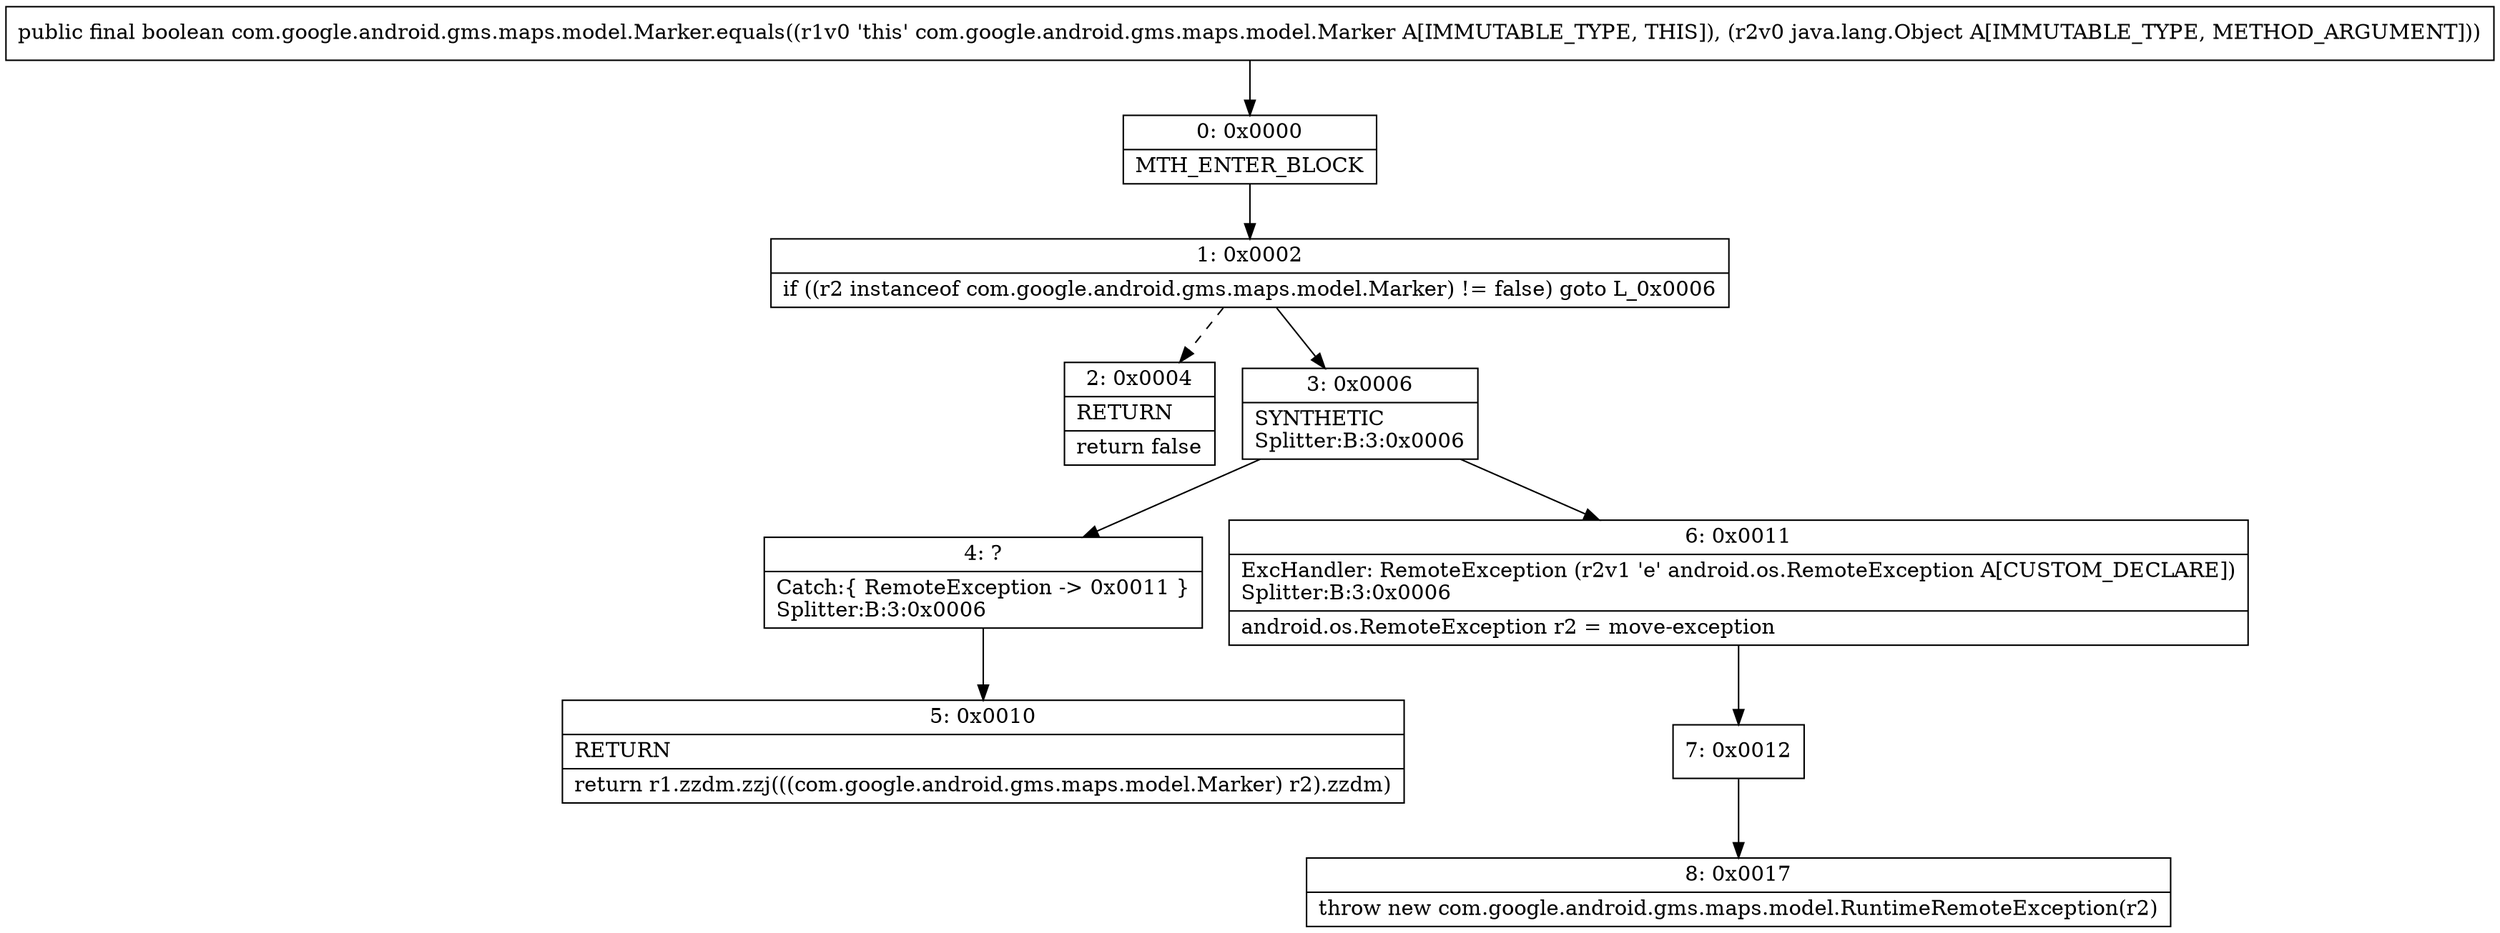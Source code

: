 digraph "CFG forcom.google.android.gms.maps.model.Marker.equals(Ljava\/lang\/Object;)Z" {
Node_0 [shape=record,label="{0\:\ 0x0000|MTH_ENTER_BLOCK\l}"];
Node_1 [shape=record,label="{1\:\ 0x0002|if ((r2 instanceof com.google.android.gms.maps.model.Marker) != false) goto L_0x0006\l}"];
Node_2 [shape=record,label="{2\:\ 0x0004|RETURN\l|return false\l}"];
Node_3 [shape=record,label="{3\:\ 0x0006|SYNTHETIC\lSplitter:B:3:0x0006\l}"];
Node_4 [shape=record,label="{4\:\ ?|Catch:\{ RemoteException \-\> 0x0011 \}\lSplitter:B:3:0x0006\l}"];
Node_5 [shape=record,label="{5\:\ 0x0010|RETURN\l|return r1.zzdm.zzj(((com.google.android.gms.maps.model.Marker) r2).zzdm)\l}"];
Node_6 [shape=record,label="{6\:\ 0x0011|ExcHandler: RemoteException (r2v1 'e' android.os.RemoteException A[CUSTOM_DECLARE])\lSplitter:B:3:0x0006\l|android.os.RemoteException r2 = move\-exception\l}"];
Node_7 [shape=record,label="{7\:\ 0x0012}"];
Node_8 [shape=record,label="{8\:\ 0x0017|throw new com.google.android.gms.maps.model.RuntimeRemoteException(r2)\l}"];
MethodNode[shape=record,label="{public final boolean com.google.android.gms.maps.model.Marker.equals((r1v0 'this' com.google.android.gms.maps.model.Marker A[IMMUTABLE_TYPE, THIS]), (r2v0 java.lang.Object A[IMMUTABLE_TYPE, METHOD_ARGUMENT])) }"];
MethodNode -> Node_0;
Node_0 -> Node_1;
Node_1 -> Node_2[style=dashed];
Node_1 -> Node_3;
Node_3 -> Node_4;
Node_3 -> Node_6;
Node_4 -> Node_5;
Node_6 -> Node_7;
Node_7 -> Node_8;
}

